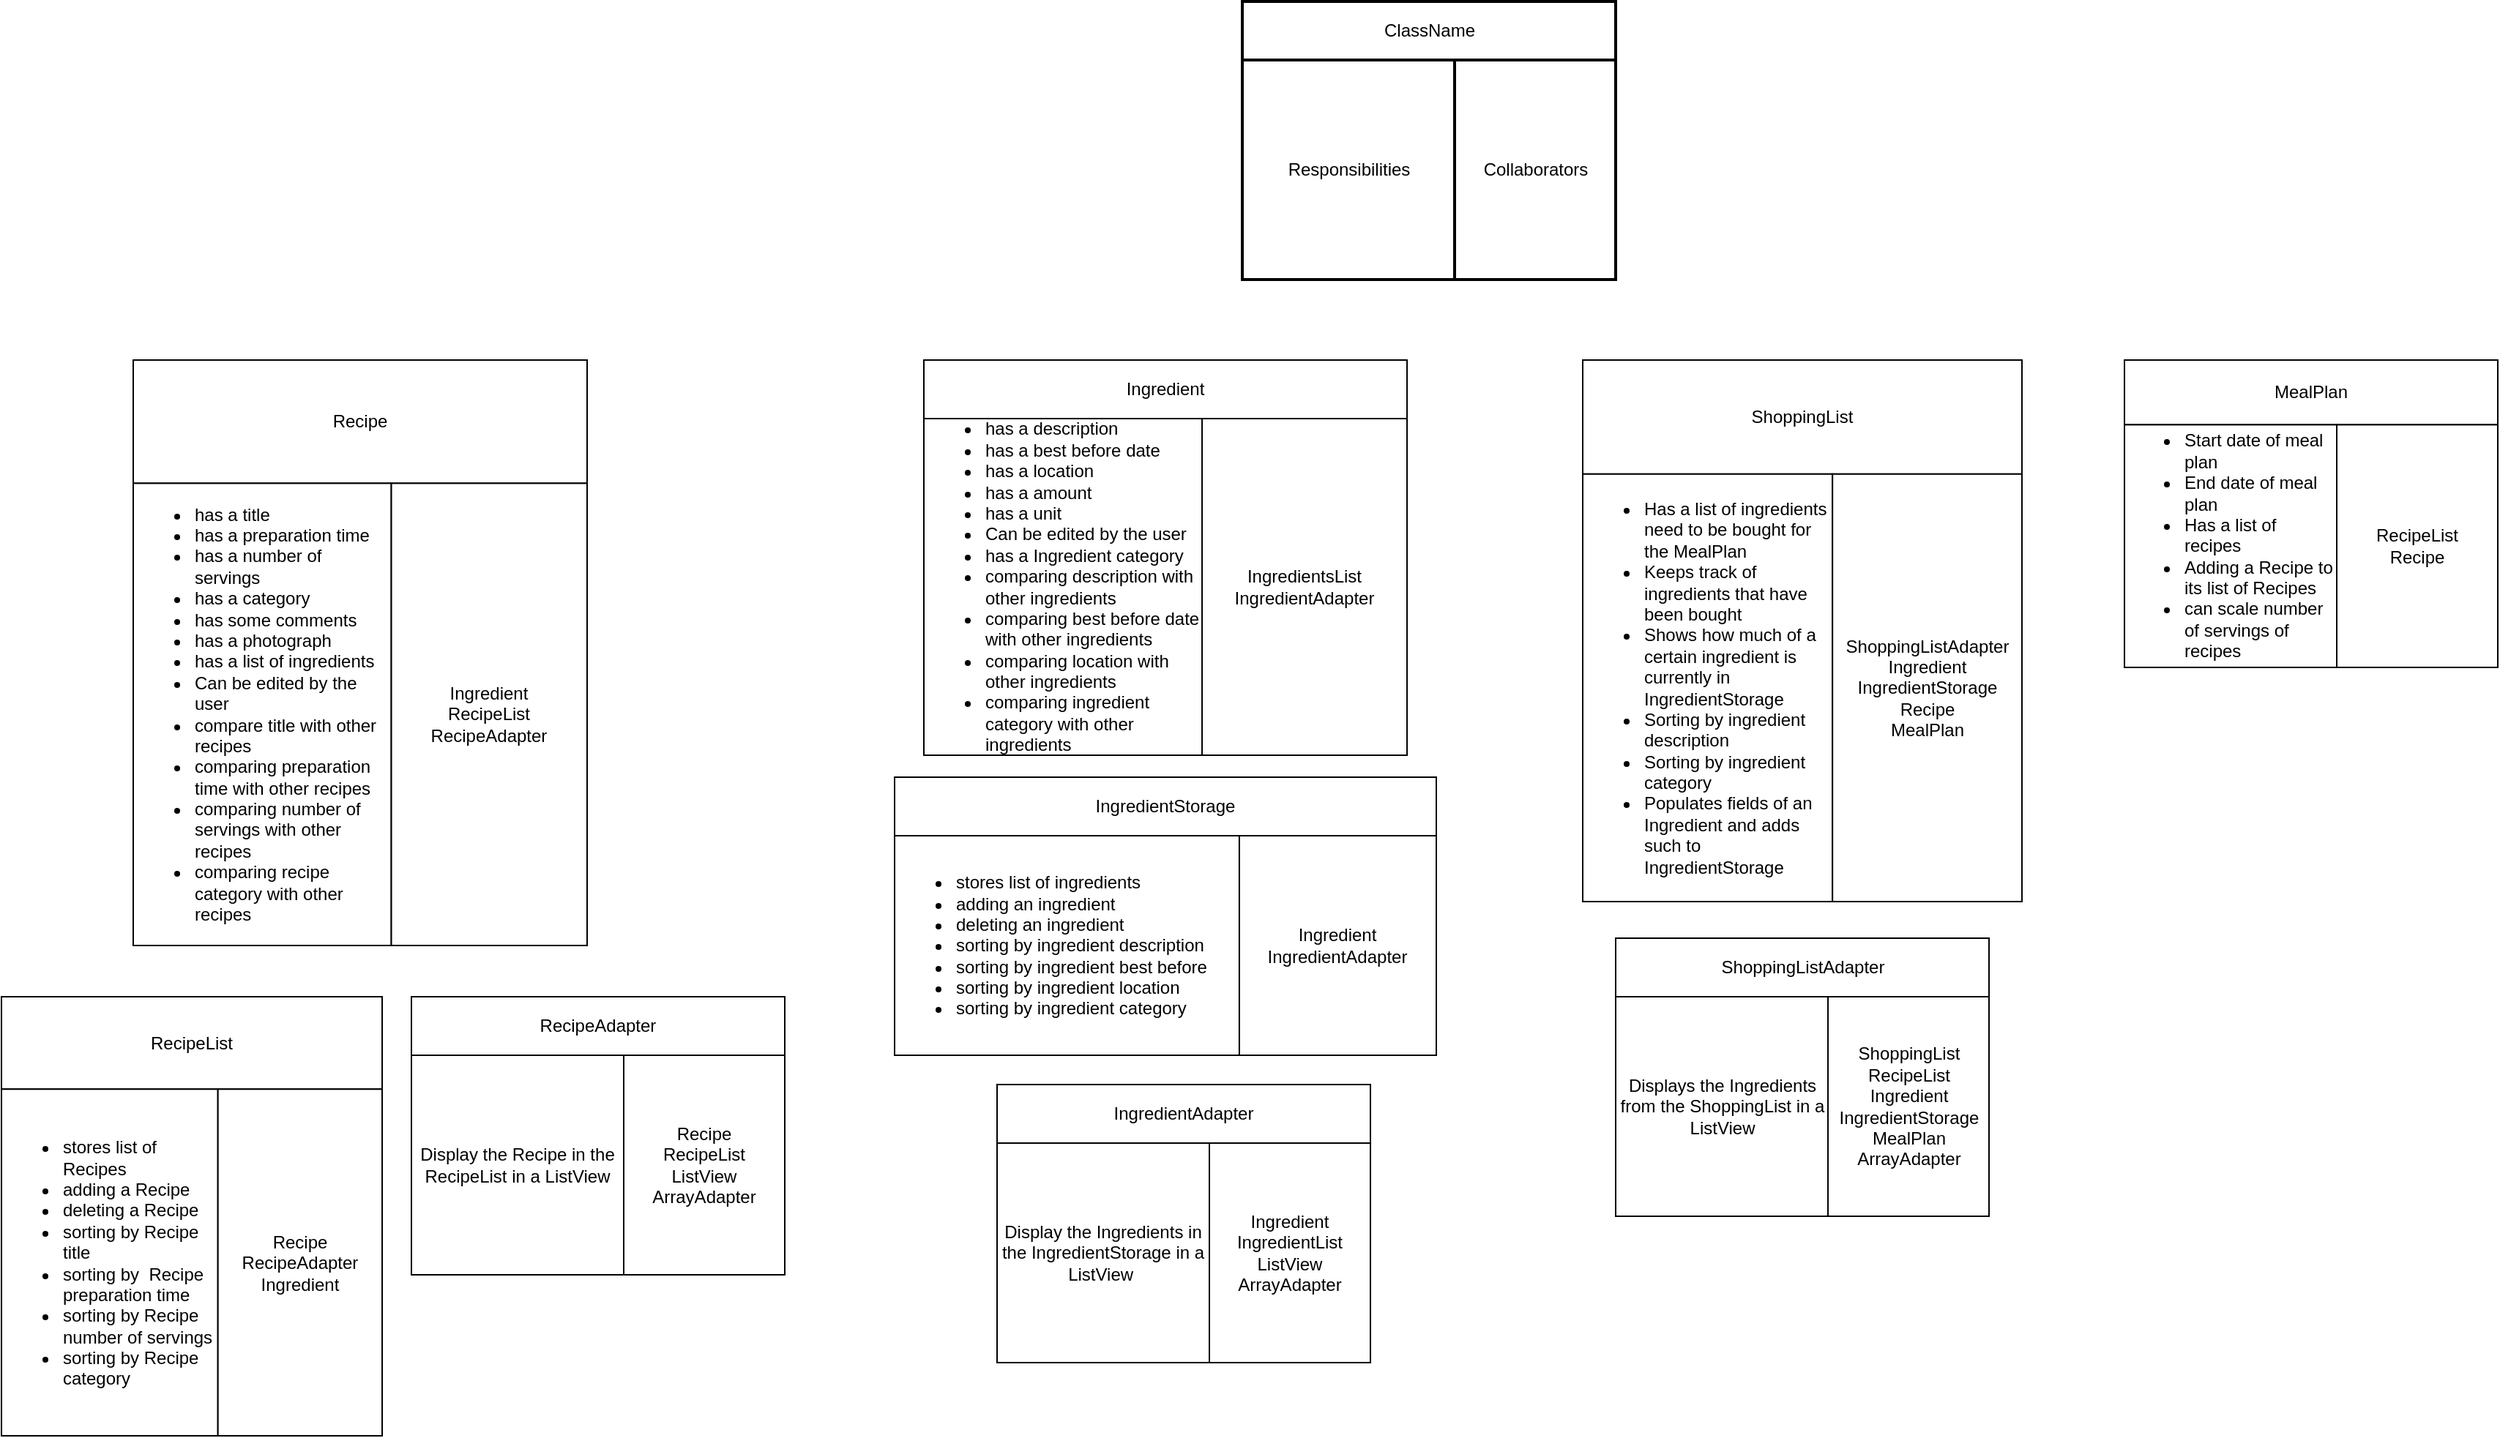 <mxfile version="13.9.9" type="device"><diagram id="qFKPq-x0psGgImuTj-QG" name="Page-1"><mxGraphModel dx="1086" dy="1906" grid="1" gridSize="10" guides="1" tooltips="1" connect="1" arrows="1" fold="1" page="1" pageScale="1" pageWidth="850" pageHeight="1100" math="0" shadow="0"><root><mxCell id="0"/><mxCell id="1" parent="0"/><mxCell id="Dc9PCxxopQuKufJcrBsT-29" value="" style="group;strokeWidth=2;perimeterSpacing=2;" parent="1" vertex="1" connectable="0"><mxGeometry x="857.5" y="-40" width="255" height="190" as="geometry"/></mxCell><mxCell id="Dc9PCxxopQuKufJcrBsT-1" value="ClassName" style="rounded=0;whiteSpace=wrap;html=1;strokeWidth=2;" parent="Dc9PCxxopQuKufJcrBsT-29" vertex="1"><mxGeometry width="255" height="40" as="geometry"/></mxCell><mxCell id="Dc9PCxxopQuKufJcrBsT-2" value="Responsibilities" style="rounded=0;whiteSpace=wrap;html=1;strokeWidth=2;" parent="Dc9PCxxopQuKufJcrBsT-29" vertex="1"><mxGeometry y="40" width="145" height="150" as="geometry"/></mxCell><mxCell id="Dc9PCxxopQuKufJcrBsT-3" value="Collaborators" style="rounded=0;whiteSpace=wrap;html=1;strokeWidth=2;" parent="Dc9PCxxopQuKufJcrBsT-29" vertex="1"><mxGeometry x="145" y="40" width="110" height="150" as="geometry"/></mxCell><mxCell id="Dc9PCxxopQuKufJcrBsT-30" value="" style="group" parent="1" vertex="1" connectable="0"><mxGeometry x="690" y="700" width="255" height="190" as="geometry"/></mxCell><mxCell id="Dc9PCxxopQuKufJcrBsT-31" value="IngredientAdapter" style="rounded=0;whiteSpace=wrap;html=1;" parent="Dc9PCxxopQuKufJcrBsT-30" vertex="1"><mxGeometry width="255" height="40" as="geometry"/></mxCell><mxCell id="Dc9PCxxopQuKufJcrBsT-32" value="Display the Ingredients in the IngredientStorage in a ListView&amp;nbsp;" style="rounded=0;whiteSpace=wrap;html=1;" parent="Dc9PCxxopQuKufJcrBsT-30" vertex="1"><mxGeometry y="40" width="145" height="150" as="geometry"/></mxCell><mxCell id="Dc9PCxxopQuKufJcrBsT-33" value="Ingredient&lt;br&gt;IngredientList&lt;br&gt;ListView&lt;br&gt;ArrayAdapter" style="rounded=0;whiteSpace=wrap;html=1;" parent="Dc9PCxxopQuKufJcrBsT-30" vertex="1"><mxGeometry x="145" y="40" width="110" height="150" as="geometry"/></mxCell><mxCell id="Dc9PCxxopQuKufJcrBsT-34" value="" style="group" parent="1" vertex="1" connectable="0"><mxGeometry x="290" y="640" width="255" height="190" as="geometry"/></mxCell><mxCell id="Dc9PCxxopQuKufJcrBsT-35" value="RecipeAdapter" style="rounded=0;whiteSpace=wrap;html=1;" parent="Dc9PCxxopQuKufJcrBsT-34" vertex="1"><mxGeometry width="255" height="40" as="geometry"/></mxCell><mxCell id="Dc9PCxxopQuKufJcrBsT-36" value="Display the Recipe in the RecipeList in a ListView" style="rounded=0;whiteSpace=wrap;html=1;" parent="Dc9PCxxopQuKufJcrBsT-34" vertex="1"><mxGeometry y="40" width="145" height="150" as="geometry"/></mxCell><mxCell id="Dc9PCxxopQuKufJcrBsT-37" value="Recipe&lt;br&gt;RecipeList&lt;br&gt;ListView&lt;br&gt;ArrayAdapter" style="rounded=0;whiteSpace=wrap;html=1;" parent="Dc9PCxxopQuKufJcrBsT-34" vertex="1"><mxGeometry x="145" y="40" width="110" height="150" as="geometry"/></mxCell><mxCell id="Dc9PCxxopQuKufJcrBsT-38" value="" style="group" parent="1" vertex="1" connectable="0"><mxGeometry x="1112.5" y="600" width="255" height="190" as="geometry"/></mxCell><mxCell id="Dc9PCxxopQuKufJcrBsT-39" value="ShoppingListAdapter" style="rounded=0;whiteSpace=wrap;html=1;" parent="Dc9PCxxopQuKufJcrBsT-38" vertex="1"><mxGeometry width="255" height="40" as="geometry"/></mxCell><mxCell id="Dc9PCxxopQuKufJcrBsT-40" value="Displays the Ingredients from the ShoppingList in a ListView" style="rounded=0;whiteSpace=wrap;html=1;" parent="Dc9PCxxopQuKufJcrBsT-38" vertex="1"><mxGeometry y="40" width="145" height="150" as="geometry"/></mxCell><mxCell id="Dc9PCxxopQuKufJcrBsT-41" value="ShoppingList&lt;br&gt;RecipeList&lt;br&gt;Ingredient&lt;br&gt;IngredientStorage&lt;br&gt;MealPlan&lt;br&gt;ArrayAdapter" style="rounded=0;whiteSpace=wrap;html=1;" parent="Dc9PCxxopQuKufJcrBsT-38" vertex="1"><mxGeometry x="145" y="40" width="110" height="150" as="geometry"/></mxCell><mxCell id="Dc9PCxxopQuKufJcrBsT-47" value="" style="group" parent="1" vertex="1" connectable="0"><mxGeometry x="10" y="640" width="260" height="300.0" as="geometry"/></mxCell><mxCell id="11GEYIcRLj_O8tPFI1fx-2" value="" style="group" parent="Dc9PCxxopQuKufJcrBsT-47" vertex="1" connectable="0"><mxGeometry width="260" height="300.0" as="geometry"/></mxCell><mxCell id="Dc9PCxxopQuKufJcrBsT-14" value="RecipeList" style="rounded=0;whiteSpace=wrap;html=1;container=1;" parent="11GEYIcRLj_O8tPFI1fx-2" vertex="1"><mxGeometry width="260" height="63.158" as="geometry"/></mxCell><mxCell id="Dc9PCxxopQuKufJcrBsT-15" value="&lt;ul&gt;&lt;li&gt;stores list of Recipes&lt;/li&gt;&lt;li&gt;adding a Recipe&lt;/li&gt;&lt;li&gt;deleting a Recipe&lt;/li&gt;&lt;li&gt;sorting by Recipe title&lt;/li&gt;&lt;li&gt;sorting by&amp;nbsp; Recipe preparation time&lt;/li&gt;&lt;li&gt;sorting by Recipe number of servings&lt;/li&gt;&lt;li&gt;sorting by Recipe category&lt;/li&gt;&lt;/ul&gt;" style="rounded=0;whiteSpace=wrap;html=1;align=left;" parent="11GEYIcRLj_O8tPFI1fx-2" vertex="1"><mxGeometry y="63.158" width="147.843" height="236.842" as="geometry"/></mxCell><mxCell id="Dc9PCxxopQuKufJcrBsT-16" value="Recipe&lt;br&gt;RecipeAdapter&lt;br&gt;Ingredient" style="rounded=0;whiteSpace=wrap;html=1;" parent="11GEYIcRLj_O8tPFI1fx-2" vertex="1"><mxGeometry x="147.843" y="63.158" width="112.157" height="236.842" as="geometry"/></mxCell><mxCell id="Dc9PCxxopQuKufJcrBsT-48" value="" style="group" parent="1" vertex="1" connectable="0"><mxGeometry x="1460" y="205" width="255" height="210" as="geometry"/></mxCell><mxCell id="Dc9PCxxopQuKufJcrBsT-17" value="MealPlan" style="rounded=0;whiteSpace=wrap;html=1;" parent="Dc9PCxxopQuKufJcrBsT-48" vertex="1"><mxGeometry width="255" height="44.211" as="geometry"/></mxCell><mxCell id="Dc9PCxxopQuKufJcrBsT-18" value="&lt;div style=&quot;text-align: left&quot;&gt;&lt;ul&gt;&lt;li&gt;&lt;span&gt;Start date of meal plan&lt;/span&gt;&lt;/li&gt;&lt;li&gt;&lt;span&gt;End date of meal plan&lt;/span&gt;&lt;/li&gt;&lt;li&gt;&lt;span&gt;Has a list of recipes&lt;/span&gt;&lt;/li&gt;&lt;li&gt;&lt;span&gt;Adding a Recipe to its list of Recipes&lt;/span&gt;&lt;/li&gt;&lt;li&gt;&lt;span&gt;can scale number of servings of recipes&lt;/span&gt;&lt;/li&gt;&lt;/ul&gt;&lt;/div&gt;" style="rounded=0;whiteSpace=wrap;html=1;" parent="Dc9PCxxopQuKufJcrBsT-48" vertex="1"><mxGeometry y="44.211" width="145" height="165.789" as="geometry"/></mxCell><mxCell id="Dc9PCxxopQuKufJcrBsT-19" value="RecipeList&lt;br&gt;Recipe" style="rounded=0;whiteSpace=wrap;html=1;" parent="Dc9PCxxopQuKufJcrBsT-48" vertex="1"><mxGeometry x="145" y="44.211" width="110" height="165.789" as="geometry"/></mxCell><mxCell id="Dc9PCxxopQuKufJcrBsT-49" value="" style="group" parent="1" vertex="1" connectable="0"><mxGeometry x="620" y="490" width="370" height="190" as="geometry"/></mxCell><mxCell id="Dc9PCxxopQuKufJcrBsT-8" value="IngredientStorage" style="rounded=0;whiteSpace=wrap;html=1;" parent="Dc9PCxxopQuKufJcrBsT-49" vertex="1"><mxGeometry width="370.0" height="40" as="geometry"/></mxCell><mxCell id="Dc9PCxxopQuKufJcrBsT-9" value="&lt;ul&gt;&lt;li&gt;stores list of ingredients&lt;/li&gt;&lt;li&gt;adding an ingredient&lt;/li&gt;&lt;li&gt;deleting an ingredient&lt;/li&gt;&lt;li&gt;sorting by ingredient description&lt;/li&gt;&lt;li&gt;sorting by ingredient best before&lt;/li&gt;&lt;li&gt;sorting by ingredient location&lt;/li&gt;&lt;li&gt;sorting by ingredient category&lt;/li&gt;&lt;/ul&gt;" style="rounded=0;whiteSpace=wrap;html=1;align=left;" parent="Dc9PCxxopQuKufJcrBsT-49" vertex="1"><mxGeometry y="40" width="246.667" height="150" as="geometry"/></mxCell><mxCell id="Dc9PCxxopQuKufJcrBsT-10" value="Ingredient&lt;br&gt;IngredientAdapter" style="rounded=0;whiteSpace=wrap;html=1;" parent="Dc9PCxxopQuKufJcrBsT-49" vertex="1"><mxGeometry x="235.455" y="40" width="134.545" height="150" as="geometry"/></mxCell><mxCell id="Dc9PCxxopQuKufJcrBsT-50" value="" style="group" parent="1" vertex="1" connectable="0"><mxGeometry x="100" y="205" width="310" height="400" as="geometry"/></mxCell><mxCell id="Dc9PCxxopQuKufJcrBsT-11" value="Recipe" style="rounded=0;whiteSpace=wrap;html=1;" parent="Dc9PCxxopQuKufJcrBsT-50" vertex="1"><mxGeometry width="310" height="84.211" as="geometry"/></mxCell><mxCell id="Dc9PCxxopQuKufJcrBsT-12" value="&lt;ul&gt;&lt;li&gt;has a title&lt;/li&gt;&lt;li&gt;has a preparation time&lt;/li&gt;&lt;li&gt;has a number of servings&lt;/li&gt;&lt;li&gt;has a category&lt;/li&gt;&lt;li&gt;has some comments&lt;/li&gt;&lt;li&gt;has a photograph&lt;/li&gt;&lt;li&gt;has a list of ingredients&lt;/li&gt;&lt;li&gt;Can be edited by the user&lt;/li&gt;&lt;li&gt;compare title with other recipes&lt;/li&gt;&lt;li&gt;comparing preparation time with other recipes&lt;/li&gt;&lt;li&gt;comparing number of servings with other recipes&lt;/li&gt;&lt;li&gt;comparing recipe category with other recipes&lt;/li&gt;&lt;/ul&gt;" style="rounded=0;whiteSpace=wrap;html=1;align=left;" parent="Dc9PCxxopQuKufJcrBsT-50" vertex="1"><mxGeometry y="84.211" width="176.275" height="315.789" as="geometry"/></mxCell><mxCell id="Dc9PCxxopQuKufJcrBsT-13" value="Ingredient&lt;br&gt;RecipeList&lt;br&gt;RecipeAdapter" style="rounded=0;whiteSpace=wrap;html=1;" parent="Dc9PCxxopQuKufJcrBsT-50" vertex="1"><mxGeometry x="176.275" y="84.211" width="133.725" height="315.789" as="geometry"/></mxCell><mxCell id="Dc9PCxxopQuKufJcrBsT-51" value="" style="group" parent="1" vertex="1" connectable="0"><mxGeometry x="1090" y="205" width="300" height="370" as="geometry"/></mxCell><mxCell id="Dc9PCxxopQuKufJcrBsT-20" value="ShoppingList" style="rounded=0;whiteSpace=wrap;html=1;" parent="Dc9PCxxopQuKufJcrBsT-51" vertex="1"><mxGeometry width="300" height="77.895" as="geometry"/></mxCell><mxCell id="Dc9PCxxopQuKufJcrBsT-21" value="&lt;ul&gt;&lt;li&gt;Has a list of ingredients need to be bought for the MealPlan&lt;/li&gt;&lt;li&gt;Keeps track of ingredients that have been bought&lt;/li&gt;&lt;li&gt;Shows how much of a certain ingredient is currently in IngredientStorage&lt;/li&gt;&lt;li&gt;Sorting by ingredient description&lt;/li&gt;&lt;li&gt;Sorting by ingredient category&lt;/li&gt;&lt;li&gt;Populates fields of an Ingredient and adds such to IngredientStorage&lt;/li&gt;&lt;/ul&gt;" style="rounded=0;whiteSpace=wrap;html=1;align=left;" parent="Dc9PCxxopQuKufJcrBsT-51" vertex="1"><mxGeometry y="77.895" width="170.588" height="292.105" as="geometry"/></mxCell><mxCell id="Dc9PCxxopQuKufJcrBsT-22" value="ShoppingListAdapter&lt;br&gt;Ingredient&lt;br&gt;IngredientStorage&lt;br&gt;Recipe&lt;br&gt;MealPlan" style="rounded=0;whiteSpace=wrap;html=1;" parent="Dc9PCxxopQuKufJcrBsT-51" vertex="1"><mxGeometry x="170.588" y="77.895" width="129.412" height="292.105" as="geometry"/></mxCell><mxCell id="11GEYIcRLj_O8tPFI1fx-1" value="" style="group" parent="1" vertex="1" connectable="0"><mxGeometry x="640" y="205" width="330" height="270" as="geometry"/></mxCell><mxCell id="Dc9PCxxopQuKufJcrBsT-4" value="Ingredient" style="rounded=0;whiteSpace=wrap;html=1;" parent="11GEYIcRLj_O8tPFI1fx-1" vertex="1"><mxGeometry width="330" height="40" as="geometry"/></mxCell><mxCell id="Dc9PCxxopQuKufJcrBsT-5" value="&lt;ul&gt;&lt;li&gt;has a description&lt;/li&gt;&lt;li&gt;has a best before date&lt;/li&gt;&lt;li&gt;has a location&lt;/li&gt;&lt;li&gt;has a amount&lt;/li&gt;&lt;li&gt;has a unit&lt;/li&gt;&lt;li&gt;Can be edited by the user&lt;/li&gt;&lt;li&gt;has a Ingredient category&lt;/li&gt;&lt;li&gt;comparing description with other ingredients&lt;/li&gt;&lt;li&gt;comparing best before date with other ingredients&lt;/li&gt;&lt;li&gt;comparing location with other ingredients&lt;/li&gt;&lt;li&gt;comparing ingredient category with other ingredients&lt;/li&gt;&lt;/ul&gt;" style="rounded=0;whiteSpace=wrap;html=1;align=left;" parent="11GEYIcRLj_O8tPFI1fx-1" vertex="1"><mxGeometry y="40" width="190" height="230" as="geometry"/></mxCell><mxCell id="Dc9PCxxopQuKufJcrBsT-6" value="IngredientsList&lt;br&gt;IngredientAdapter" style="rounded=0;whiteSpace=wrap;html=1;" parent="11GEYIcRLj_O8tPFI1fx-1" vertex="1"><mxGeometry x="190" y="40" width="140" height="230" as="geometry"/></mxCell></root></mxGraphModel></diagram></mxfile>